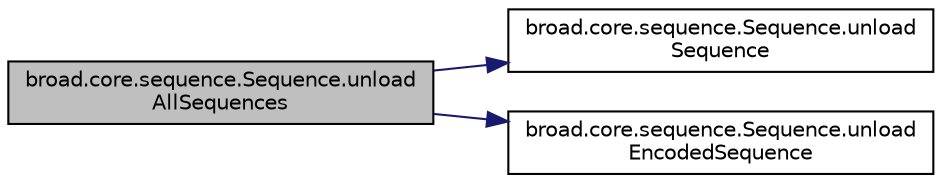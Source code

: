 digraph "broad.core.sequence.Sequence.unloadAllSequences"
{
  edge [fontname="Helvetica",fontsize="10",labelfontname="Helvetica",labelfontsize="10"];
  node [fontname="Helvetica",fontsize="10",shape=record];
  rankdir="LR";
  Node1 [label="broad.core.sequence.Sequence.unload\lAllSequences",height=0.2,width=0.4,color="black", fillcolor="grey75", style="filled" fontcolor="black"];
  Node1 -> Node2 [color="midnightblue",fontsize="10",style="solid"];
  Node2 [label="broad.core.sequence.Sequence.unload\lSequence",height=0.2,width=0.4,color="black", fillcolor="white", style="filled",URL="$classbroad_1_1core_1_1sequence_1_1_sequence.html#ac9da439ccb0a9eb4e8d2d514551c92fd"];
  Node1 -> Node3 [color="midnightblue",fontsize="10",style="solid"];
  Node3 [label="broad.core.sequence.Sequence.unload\lEncodedSequence",height=0.2,width=0.4,color="black", fillcolor="white", style="filled",URL="$classbroad_1_1core_1_1sequence_1_1_sequence.html#accc6ee68ddb6acad2a0f5443c47d3b2d"];
}
